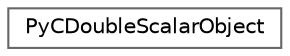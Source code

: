digraph "Graphical Class Hierarchy"
{
 // LATEX_PDF_SIZE
  bgcolor="transparent";
  edge [fontname=Helvetica,fontsize=10,labelfontname=Helvetica,labelfontsize=10];
  node [fontname=Helvetica,fontsize=10,shape=box,height=0.2,width=0.4];
  rankdir="LR";
  Node0 [id="Node000000",label="PyCDoubleScalarObject",height=0.2,width=0.4,color="grey40", fillcolor="white", style="filled",URL="$d8/d69/structPyCDoubleScalarObject.html",tooltip=" "];
}

